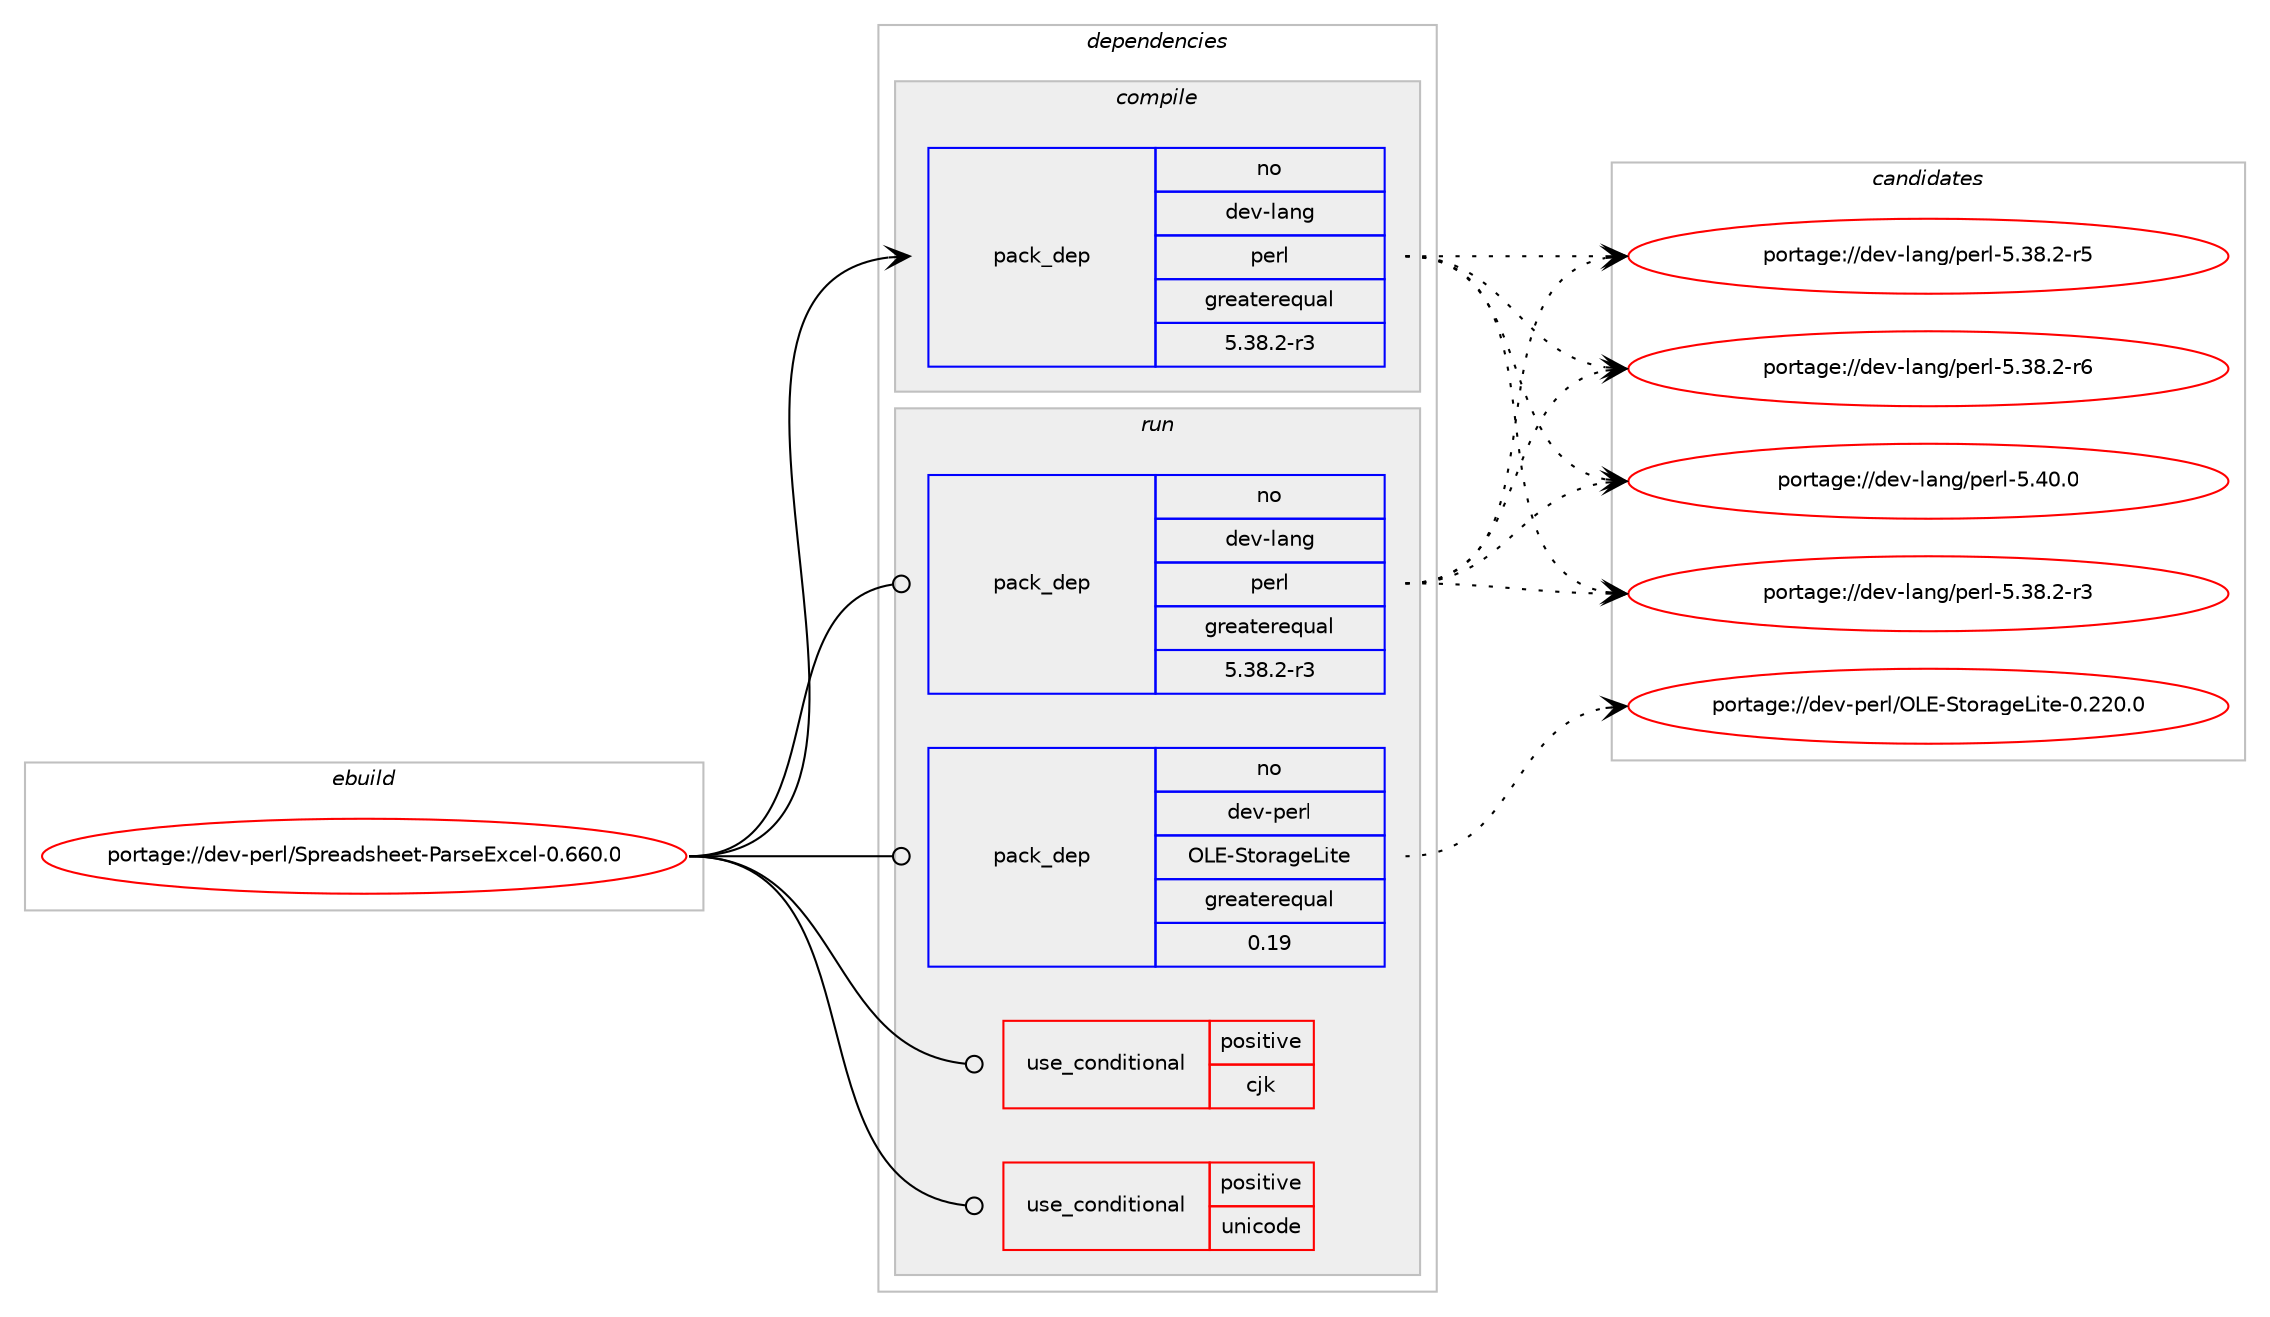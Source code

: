 digraph prolog {

# *************
# Graph options
# *************

newrank=true;
concentrate=true;
compound=true;
graph [rankdir=LR,fontname=Helvetica,fontsize=10,ranksep=1.5];#, ranksep=2.5, nodesep=0.2];
edge  [arrowhead=vee];
node  [fontname=Helvetica,fontsize=10];

# **********
# The ebuild
# **********

subgraph cluster_leftcol {
color=gray;
rank=same;
label=<<i>ebuild</i>>;
id [label="portage://dev-perl/Spreadsheet-ParseExcel-0.660.0", color=red, width=4, href="../dev-perl/Spreadsheet-ParseExcel-0.660.0.svg"];
}

# ****************
# The dependencies
# ****************

subgraph cluster_midcol {
color=gray;
label=<<i>dependencies</i>>;
subgraph cluster_compile {
fillcolor="#eeeeee";
style=filled;
label=<<i>compile</i>>;
subgraph pack38105 {
dependency68448 [label=<<TABLE BORDER="0" CELLBORDER="1" CELLSPACING="0" CELLPADDING="4" WIDTH="220"><TR><TD ROWSPAN="6" CELLPADDING="30">pack_dep</TD></TR><TR><TD WIDTH="110">no</TD></TR><TR><TD>dev-lang</TD></TR><TR><TD>perl</TD></TR><TR><TD>greaterequal</TD></TR><TR><TD>5.38.2-r3</TD></TR></TABLE>>, shape=none, color=blue];
}
id:e -> dependency68448:w [weight=20,style="solid",arrowhead="vee"];
}
subgraph cluster_compileandrun {
fillcolor="#eeeeee";
style=filled;
label=<<i>compile and run</i>>;
}
subgraph cluster_run {
fillcolor="#eeeeee";
style=filled;
label=<<i>run</i>>;
subgraph cond29149 {
dependency68449 [label=<<TABLE BORDER="0" CELLBORDER="1" CELLSPACING="0" CELLPADDING="4"><TR><TD ROWSPAN="3" CELLPADDING="10">use_conditional</TD></TR><TR><TD>positive</TD></TR><TR><TD>cjk</TD></TR></TABLE>>, shape=none, color=red];
# *** BEGIN UNKNOWN DEPENDENCY TYPE (TODO) ***
# dependency68449 -> package_dependency(portage://dev-perl/Spreadsheet-ParseExcel-0.660.0,run,no,dev-perl,Jcode,none,[,,],[],[])
# *** END UNKNOWN DEPENDENCY TYPE (TODO) ***

}
id:e -> dependency68449:w [weight=20,style="solid",arrowhead="odot"];
subgraph cond29150 {
dependency68450 [label=<<TABLE BORDER="0" CELLBORDER="1" CELLSPACING="0" CELLPADDING="4"><TR><TD ROWSPAN="3" CELLPADDING="10">use_conditional</TD></TR><TR><TD>positive</TD></TR><TR><TD>unicode</TD></TR></TABLE>>, shape=none, color=red];
# *** BEGIN UNKNOWN DEPENDENCY TYPE (TODO) ***
# dependency68450 -> package_dependency(portage://dev-perl/Spreadsheet-ParseExcel-0.660.0,run,no,dev-perl,Unicode-Map,none,[,,],[],[])
# *** END UNKNOWN DEPENDENCY TYPE (TODO) ***

}
id:e -> dependency68450:w [weight=20,style="solid",arrowhead="odot"];
subgraph pack38106 {
dependency68451 [label=<<TABLE BORDER="0" CELLBORDER="1" CELLSPACING="0" CELLPADDING="4" WIDTH="220"><TR><TD ROWSPAN="6" CELLPADDING="30">pack_dep</TD></TR><TR><TD WIDTH="110">no</TD></TR><TR><TD>dev-lang</TD></TR><TR><TD>perl</TD></TR><TR><TD>greaterequal</TD></TR><TR><TD>5.38.2-r3</TD></TR></TABLE>>, shape=none, color=blue];
}
id:e -> dependency68451:w [weight=20,style="solid",arrowhead="odot"];
# *** BEGIN UNKNOWN DEPENDENCY TYPE (TODO) ***
# id -> package_dependency(portage://dev-perl/Spreadsheet-ParseExcel-0.660.0,run,no,dev-lang,perl,none,[,,],any_same_slot,[])
# *** END UNKNOWN DEPENDENCY TYPE (TODO) ***

# *** BEGIN UNKNOWN DEPENDENCY TYPE (TODO) ***
# id -> package_dependency(portage://dev-perl/Spreadsheet-ParseExcel-0.660.0,run,no,dev-perl,Crypt-RC4,none,[,,],[],[])
# *** END UNKNOWN DEPENDENCY TYPE (TODO) ***

# *** BEGIN UNKNOWN DEPENDENCY TYPE (TODO) ***
# id -> package_dependency(portage://dev-perl/Spreadsheet-ParseExcel-0.660.0,run,no,dev-perl,Digest-Perl-MD5,none,[,,],[],[])
# *** END UNKNOWN DEPENDENCY TYPE (TODO) ***

# *** BEGIN UNKNOWN DEPENDENCY TYPE (TODO) ***
# id -> package_dependency(portage://dev-perl/Spreadsheet-ParseExcel-0.660.0,run,no,dev-perl,IO-stringy,none,[,,],[],[])
# *** END UNKNOWN DEPENDENCY TYPE (TODO) ***

subgraph pack38107 {
dependency68452 [label=<<TABLE BORDER="0" CELLBORDER="1" CELLSPACING="0" CELLPADDING="4" WIDTH="220"><TR><TD ROWSPAN="6" CELLPADDING="30">pack_dep</TD></TR><TR><TD WIDTH="110">no</TD></TR><TR><TD>dev-perl</TD></TR><TR><TD>OLE-StorageLite</TD></TR><TR><TD>greaterequal</TD></TR><TR><TD>0.19</TD></TR></TABLE>>, shape=none, color=blue];
}
id:e -> dependency68452:w [weight=20,style="solid",arrowhead="odot"];
# *** BEGIN UNKNOWN DEPENDENCY TYPE (TODO) ***
# id -> package_dependency(portage://dev-perl/Spreadsheet-ParseExcel-0.660.0,run,no,dev-perl,Text-CSV_XS,none,[,,],[],[])
# *** END UNKNOWN DEPENDENCY TYPE (TODO) ***

}
}

# **************
# The candidates
# **************

subgraph cluster_choices {
rank=same;
color=gray;
label=<<i>candidates</i>>;

subgraph choice38105 {
color=black;
nodesep=1;
choice100101118451089711010347112101114108455346515646504511451 [label="portage://dev-lang/perl-5.38.2-r3", color=red, width=4,href="../dev-lang/perl-5.38.2-r3.svg"];
choice100101118451089711010347112101114108455346515646504511453 [label="portage://dev-lang/perl-5.38.2-r5", color=red, width=4,href="../dev-lang/perl-5.38.2-r5.svg"];
choice100101118451089711010347112101114108455346515646504511454 [label="portage://dev-lang/perl-5.38.2-r6", color=red, width=4,href="../dev-lang/perl-5.38.2-r6.svg"];
choice10010111845108971101034711210111410845534652484648 [label="portage://dev-lang/perl-5.40.0", color=red, width=4,href="../dev-lang/perl-5.40.0.svg"];
dependency68448:e -> choice100101118451089711010347112101114108455346515646504511451:w [style=dotted,weight="100"];
dependency68448:e -> choice100101118451089711010347112101114108455346515646504511453:w [style=dotted,weight="100"];
dependency68448:e -> choice100101118451089711010347112101114108455346515646504511454:w [style=dotted,weight="100"];
dependency68448:e -> choice10010111845108971101034711210111410845534652484648:w [style=dotted,weight="100"];
}
subgraph choice38106 {
color=black;
nodesep=1;
choice100101118451089711010347112101114108455346515646504511451 [label="portage://dev-lang/perl-5.38.2-r3", color=red, width=4,href="../dev-lang/perl-5.38.2-r3.svg"];
choice100101118451089711010347112101114108455346515646504511453 [label="portage://dev-lang/perl-5.38.2-r5", color=red, width=4,href="../dev-lang/perl-5.38.2-r5.svg"];
choice100101118451089711010347112101114108455346515646504511454 [label="portage://dev-lang/perl-5.38.2-r6", color=red, width=4,href="../dev-lang/perl-5.38.2-r6.svg"];
choice10010111845108971101034711210111410845534652484648 [label="portage://dev-lang/perl-5.40.0", color=red, width=4,href="../dev-lang/perl-5.40.0.svg"];
dependency68451:e -> choice100101118451089711010347112101114108455346515646504511451:w [style=dotted,weight="100"];
dependency68451:e -> choice100101118451089711010347112101114108455346515646504511453:w [style=dotted,weight="100"];
dependency68451:e -> choice100101118451089711010347112101114108455346515646504511454:w [style=dotted,weight="100"];
dependency68451:e -> choice10010111845108971101034711210111410845534652484648:w [style=dotted,weight="100"];
}
subgraph choice38107 {
color=black;
nodesep=1;
choice1001011184511210111410847797669458311611111497103101761051161014548465050484648 [label="portage://dev-perl/OLE-StorageLite-0.220.0", color=red, width=4,href="../dev-perl/OLE-StorageLite-0.220.0.svg"];
dependency68452:e -> choice1001011184511210111410847797669458311611111497103101761051161014548465050484648:w [style=dotted,weight="100"];
}
}

}
